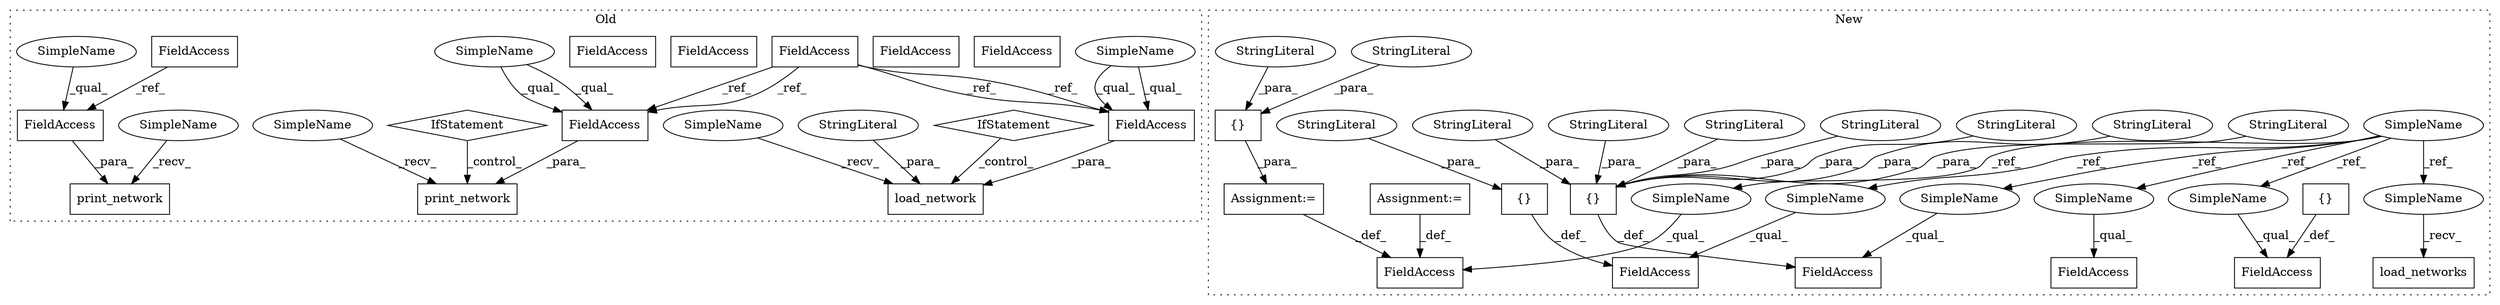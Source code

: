 digraph G {
subgraph cluster0 {
1 [label="load_network" a="32" s="1376,1418" l="13,1" shape="box"];
3 [label="IfStatement" a="25" s="1343,1359" l="4,2" shape="diamond"];
4 [label="StringLiteral" a="45" s="1401" l="5" shape="ellipse"];
6 [label="FieldAccess" a="22" s="856" l="11" shape="box"];
7 [label="print_network" a="32" s="2646,2683" l="14,1" shape="box"];
8 [label="print_network" a="32" s="2567,2604" l="14,1" shape="box"];
9 [label="FieldAccess" a="22" s="1000" l="11" shape="box"];
10 [label="FieldAccess" a="22" s="510" l="11" shape="box"];
11 [label="FieldAccess" a="22" s="654" l="11" shape="box"];
12 [label="FieldAccess" a="22" s="1389" l="11" shape="box"];
13 [label="FieldAccess" a="22" s="2660" l="11" shape="box"];
33 [label="IfStatement" a="25" s="2611,2627" l="4,2" shape="diamond"];
36 [label="SimpleName" a="42" s="2637" l="8" shape="ellipse"];
37 [label="SimpleName" a="42" s="2558" l="8" shape="ellipse"];
38 [label="FieldAccess" a="22" s="2581" l="11" shape="box"];
45 [label="FieldAccess" a="22" s="2660" l="11" shape="box"];
46 [label="FieldAccess" a="22" s="1389" l="11" shape="box"];
47 [label="SimpleName" a="42" s="2581" l="4" shape="ellipse"];
48 [label="SimpleName" a="42" s="1371" l="4" shape="ellipse"];
49 [label="SimpleName" a="42" s="1389" l="4" shape="ellipse"];
50 [label="SimpleName" a="42" s="2660" l="4" shape="ellipse"];
label = "Old";
style="dotted";
}
subgraph cluster1 {
2 [label="load_networks" a="32" s="1776,1805" l="14,1" shape="box"];
5 [label="SimpleName" a="42" s="292" l="4" shape="ellipse"];
14 [label="FieldAccess" a="22" s="515" l="15" shape="box"];
15 [label="{}" a="4" s="543,603" l="1,1" shape="box"];
16 [label="StringLiteral" a="45" s="550" l="5" shape="ellipse"];
17 [label="StringLiteral" a="45" s="556" l="9" shape="ellipse"];
18 [label="FieldAccess" a="22" s="1031" l="16" shape="box"];
19 [label="{}" a="4" s="1060,1072" l="1,1" shape="box"];
20 [label="StringLiteral" a="45" s="586" l="9" shape="ellipse"];
21 [label="StringLiteral" a="45" s="566" l="7" shape="ellipse"];
22 [label="StringLiteral" a="45" s="1067" l="5" shape="ellipse"];
23 [label="StringLiteral" a="45" s="580" l="5" shape="ellipse"];
24 [label="StringLiteral" a="45" s="574" l="5" shape="ellipse"];
25 [label="FieldAccess" a="22" s="872" l="17" shape="box"];
26 [label="{}" a="4" s="637,663" l="1,1" shape="box"];
27 [label="StringLiteral" a="45" s="638" l="8" shape="ellipse"];
28 [label="StringLiteral" a="45" s="544" l="5" shape="ellipse"];
29 [label="FieldAccess" a="22" s="955" l="16" shape="box"];
30 [label="{}" a="4" s="984,1008" l="1,1" shape="box"];
31 [label="StringLiteral" a="45" s="656" l="7" shape="ellipse"];
32 [label="FieldAccess" a="22" s="751" l="8" shape="box"];
34 [label="Assignment:=" a="7" s="624" l="1" shape="box"];
35 [label="Assignment:=" a="7" s="684" l="1" shape="box"];
39 [label="SimpleName" a="42" s="751" l="4" shape="ellipse"];
40 [label="SimpleName" a="42" s="1771" l="4" shape="ellipse"];
41 [label="SimpleName" a="42" s="515" l="4" shape="ellipse"];
42 [label="SimpleName" a="42" s="872" l="4" shape="ellipse"];
43 [label="SimpleName" a="42" s="955" l="4" shape="ellipse"];
44 [label="SimpleName" a="42" s="1031" l="4" shape="ellipse"];
label = "New";
style="dotted";
}
3 -> 1 [label="_control_"];
4 -> 1 [label="_para_"];
5 -> 39 [label="_ref_"];
5 -> 43 [label="_ref_"];
5 -> 40 [label="_ref_"];
5 -> 42 [label="_ref_"];
5 -> 44 [label="_ref_"];
5 -> 41 [label="_ref_"];
6 -> 46 [label="_ref_"];
6 -> 45 [label="_ref_"];
6 -> 46 [label="_ref_"];
6 -> 45 [label="_ref_"];
11 -> 38 [label="_ref_"];
15 -> 14 [label="_def_"];
16 -> 15 [label="_para_"];
17 -> 15 [label="_para_"];
19 -> 18 [label="_def_"];
20 -> 15 [label="_para_"];
21 -> 15 [label="_para_"];
22 -> 19 [label="_para_"];
23 -> 15 [label="_para_"];
24 -> 15 [label="_para_"];
26 -> 34 [label="_para_"];
27 -> 26 [label="_para_"];
28 -> 15 [label="_para_"];
30 -> 29 [label="_def_"];
31 -> 26 [label="_para_"];
33 -> 7 [label="_control_"];
34 -> 25 [label="_def_"];
35 -> 25 [label="_def_"];
36 -> 7 [label="_recv_"];
37 -> 8 [label="_recv_"];
38 -> 8 [label="_para_"];
39 -> 32 [label="_qual_"];
40 -> 2 [label="_recv_"];
41 -> 14 [label="_qual_"];
42 -> 25 [label="_qual_"];
43 -> 29 [label="_qual_"];
44 -> 18 [label="_qual_"];
45 -> 7 [label="_para_"];
46 -> 1 [label="_para_"];
47 -> 38 [label="_qual_"];
48 -> 1 [label="_recv_"];
49 -> 46 [label="_qual_"];
49 -> 46 [label="_qual_"];
50 -> 45 [label="_qual_"];
50 -> 45 [label="_qual_"];
}